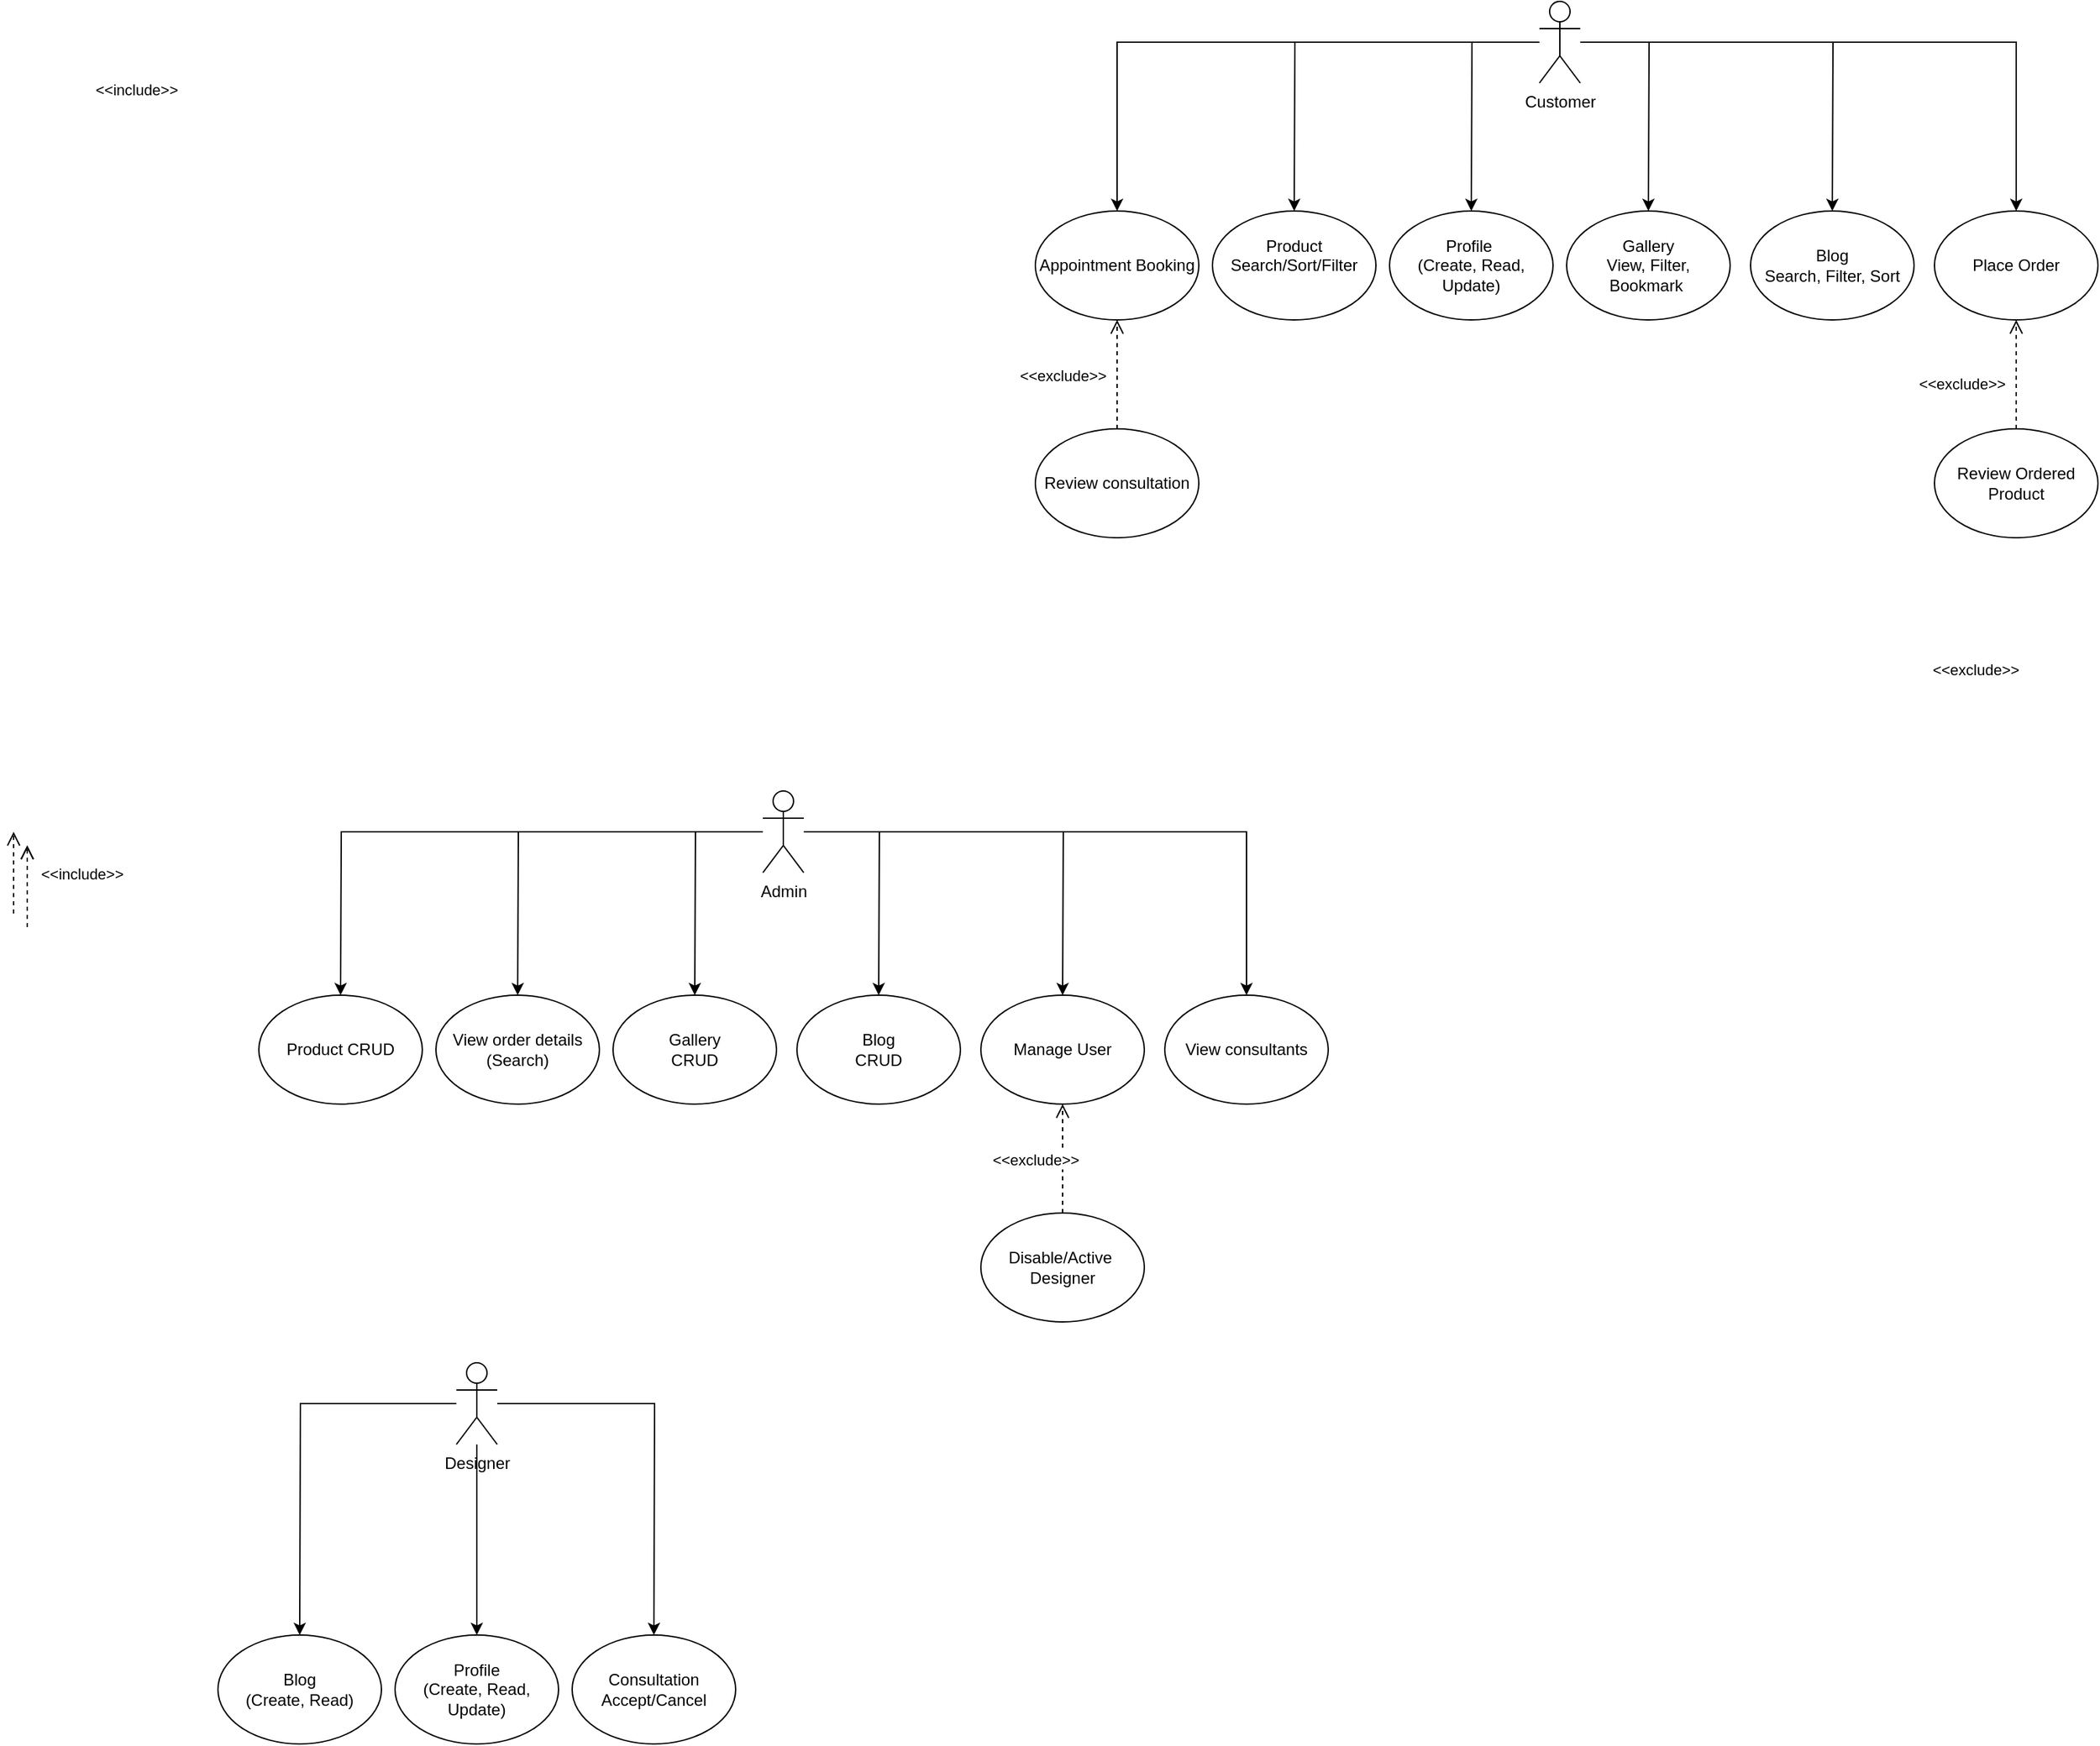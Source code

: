 <mxfile version="24.7.15">
  <diagram name="Page-1" id="iBDs6v3_dnTy8JfgTPV6">
    <mxGraphModel dx="1691" dy="1546" grid="1" gridSize="10" guides="1" tooltips="1" connect="1" arrows="1" fold="1" page="1" pageScale="1" pageWidth="850" pageHeight="1100" math="0" shadow="0">
      <root>
        <mxCell id="0" />
        <mxCell id="1" parent="0" />
        <mxCell id="S30HmlT3fCBCeUfr8exj-2" value="" style="edgeStyle=orthogonalEdgeStyle;rounded=0;orthogonalLoop=1;jettySize=auto;html=1;" edge="1" parent="1" source="_qEw-VTvu6cOcD2FWl5k-2">
          <mxGeometry relative="1" as="geometry">
            <mxPoint x="230" y="520" as="targetPoint" />
          </mxGeometry>
        </mxCell>
        <mxCell id="S30HmlT3fCBCeUfr8exj-4" value="" style="edgeStyle=orthogonalEdgeStyle;rounded=0;orthogonalLoop=1;jettySize=auto;html=1;" edge="1" parent="1" source="_qEw-VTvu6cOcD2FWl5k-2">
          <mxGeometry relative="1" as="geometry">
            <mxPoint x="-40" y="520" as="targetPoint" />
          </mxGeometry>
        </mxCell>
        <mxCell id="S30HmlT3fCBCeUfr8exj-6" value="" style="edgeStyle=orthogonalEdgeStyle;rounded=0;orthogonalLoop=1;jettySize=auto;html=1;" edge="1" parent="1" source="_qEw-VTvu6cOcD2FWl5k-2">
          <mxGeometry relative="1" as="geometry">
            <mxPoint x="95" y="520" as="targetPoint" />
          </mxGeometry>
        </mxCell>
        <mxCell id="S30HmlT3fCBCeUfr8exj-9" value="" style="edgeStyle=orthogonalEdgeStyle;rounded=0;orthogonalLoop=1;jettySize=auto;html=1;" edge="1" parent="1" source="_qEw-VTvu6cOcD2FWl5k-2" target="S30HmlT3fCBCeUfr8exj-29">
          <mxGeometry relative="1" as="geometry">
            <mxPoint x="365" y="520" as="targetPoint" />
          </mxGeometry>
        </mxCell>
        <mxCell id="S30HmlT3fCBCeUfr8exj-13" value="" style="edgeStyle=orthogonalEdgeStyle;rounded=0;orthogonalLoop=1;jettySize=auto;html=1;" edge="1" parent="1" source="_qEw-VTvu6cOcD2FWl5k-2">
          <mxGeometry relative="1" as="geometry">
            <mxPoint x="-170" y="520" as="targetPoint" />
          </mxGeometry>
        </mxCell>
        <mxCell id="S30HmlT3fCBCeUfr8exj-15" value="" style="edgeStyle=orthogonalEdgeStyle;rounded=0;orthogonalLoop=1;jettySize=auto;html=1;strokeColor=default;" edge="1" parent="1" source="_qEw-VTvu6cOcD2FWl5k-2">
          <mxGeometry relative="1" as="geometry">
            <mxPoint x="-300" y="520" as="targetPoint" />
          </mxGeometry>
        </mxCell>
        <mxCell id="_qEw-VTvu6cOcD2FWl5k-2" value="Admin" style="shape=umlActor;verticalLabelPosition=bottom;verticalAlign=top;html=1;outlineConnect=0;" parent="1" vertex="1">
          <mxGeometry x="10" y="370" width="30" height="60" as="geometry" />
        </mxCell>
        <mxCell id="S30HmlT3fCBCeUfr8exj-17" value="Product&amp;nbsp;&lt;span style=&quot;background-color: initial;&quot;&gt;CRUD&lt;/span&gt;" style="ellipse;whiteSpace=wrap;html=1;" vertex="1" parent="1">
          <mxGeometry x="-360" y="520" width="120" height="80" as="geometry" />
        </mxCell>
        <mxCell id="S30HmlT3fCBCeUfr8exj-18" value="View order details&lt;div&gt;(Search)&lt;/div&gt;" style="ellipse;whiteSpace=wrap;html=1;" vertex="1" parent="1">
          <mxGeometry x="-230" y="520" width="120" height="80" as="geometry" />
        </mxCell>
        <mxCell id="S30HmlT3fCBCeUfr8exj-19" value="&lt;div&gt;Gallery&lt;/div&gt;CRUD" style="ellipse;whiteSpace=wrap;html=1;" vertex="1" parent="1">
          <mxGeometry x="-100" y="520" width="120" height="80" as="geometry" />
        </mxCell>
        <mxCell id="S30HmlT3fCBCeUfr8exj-20" value="Blog&lt;div&gt;CRUD&lt;/div&gt;" style="ellipse;whiteSpace=wrap;html=1;" vertex="1" parent="1">
          <mxGeometry x="35" y="520" width="120" height="80" as="geometry" />
        </mxCell>
        <mxCell id="S30HmlT3fCBCeUfr8exj-21" value="Manage User" style="ellipse;whiteSpace=wrap;html=1;" vertex="1" parent="1">
          <mxGeometry x="170" y="520" width="120" height="80" as="geometry" />
        </mxCell>
        <mxCell id="S30HmlT3fCBCeUfr8exj-22" value="Disable/Active&amp;nbsp;&lt;div&gt;Designer&lt;/div&gt;" style="ellipse;whiteSpace=wrap;html=1;" vertex="1" parent="1">
          <mxGeometry x="170" y="680" width="120" height="80" as="geometry" />
        </mxCell>
        <mxCell id="S30HmlT3fCBCeUfr8exj-25" value="&amp;lt;&amp;lt;include&amp;gt;&amp;gt;" style="html=1;verticalAlign=bottom;endArrow=open;dashed=1;endSize=8;curved=0;rounded=0;entryX=0.5;entryY=1;entryDx=0;entryDy=0;exitX=0.5;exitY=0;exitDx=0;exitDy=0;" edge="1" parent="1" source="S30HmlT3fCBCeUfr8exj-22" target="S30HmlT3fCBCeUfr8exj-21">
          <mxGeometry x="1" y="738" relative="1" as="geometry">
            <mxPoint x="230" y="700" as="sourcePoint" />
            <mxPoint x="160" y="650" as="targetPoint" />
            <mxPoint x="18" y="-160" as="offset" />
          </mxGeometry>
        </mxCell>
        <mxCell id="S30HmlT3fCBCeUfr8exj-26" value="&amp;lt;&amp;lt;exclude&amp;gt;&amp;gt;" style="html=1;verticalAlign=bottom;endArrow=open;dashed=1;endSize=8;curved=0;rounded=0;exitX=0.5;exitY=0;exitDx=0;exitDy=0;" edge="1" parent="1">
          <mxGeometry x="1" y="-1465" relative="1" as="geometry">
            <mxPoint x="-540" y="460" as="sourcePoint" />
            <mxPoint x="-540" y="400" as="targetPoint" />
            <mxPoint x="-35" y="-320" as="offset" />
          </mxGeometry>
        </mxCell>
        <mxCell id="S30HmlT3fCBCeUfr8exj-29" value="View consultants" style="ellipse;whiteSpace=wrap;html=1;" vertex="1" parent="1">
          <mxGeometry x="305" y="520" width="120" height="80" as="geometry" />
        </mxCell>
        <mxCell id="S30HmlT3fCBCeUfr8exj-34" value="" style="edgeStyle=orthogonalEdgeStyle;rounded=0;orthogonalLoop=1;jettySize=auto;html=1;" edge="1" parent="1" source="S30HmlT3fCBCeUfr8exj-39">
          <mxGeometry relative="1" as="geometry">
            <mxPoint x="-70" y="990" as="targetPoint" />
          </mxGeometry>
        </mxCell>
        <mxCell id="S30HmlT3fCBCeUfr8exj-37" value="" style="edgeStyle=orthogonalEdgeStyle;rounded=0;orthogonalLoop=1;jettySize=auto;html=1;" edge="1" parent="1" source="S30HmlT3fCBCeUfr8exj-39">
          <mxGeometry relative="1" as="geometry">
            <mxPoint x="-200" y="990" as="targetPoint" />
          </mxGeometry>
        </mxCell>
        <mxCell id="S30HmlT3fCBCeUfr8exj-38" value="" style="edgeStyle=orthogonalEdgeStyle;rounded=0;orthogonalLoop=1;jettySize=auto;html=1;strokeColor=default;" edge="1" parent="1" source="S30HmlT3fCBCeUfr8exj-39">
          <mxGeometry relative="1" as="geometry">
            <mxPoint x="-330" y="990" as="targetPoint" />
          </mxGeometry>
        </mxCell>
        <mxCell id="S30HmlT3fCBCeUfr8exj-39" value="Designer" style="shape=umlActor;verticalLabelPosition=bottom;verticalAlign=top;html=1;outlineConnect=0;" vertex="1" parent="1">
          <mxGeometry x="-215" y="790" width="30" height="60" as="geometry" />
        </mxCell>
        <mxCell id="S30HmlT3fCBCeUfr8exj-40" value="Profile&lt;div&gt;(Create, Read, Update)&lt;/div&gt;" style="ellipse;whiteSpace=wrap;html=1;" vertex="1" parent="1">
          <mxGeometry x="-260" y="990" width="120" height="80" as="geometry" />
        </mxCell>
        <mxCell id="S30HmlT3fCBCeUfr8exj-41" value="Consultation&lt;div&gt;&lt;/div&gt;&lt;div&gt;Accept/Cancel&lt;/div&gt;" style="ellipse;whiteSpace=wrap;html=1;" vertex="1" parent="1">
          <mxGeometry x="-130" y="990" width="120" height="80" as="geometry" />
        </mxCell>
        <mxCell id="S30HmlT3fCBCeUfr8exj-47" value="Blog&lt;div&gt;(Create, Read)&lt;/div&gt;" style="ellipse;whiteSpace=wrap;html=1;" vertex="1" parent="1">
          <mxGeometry x="-390" y="990" width="120" height="80" as="geometry" />
        </mxCell>
        <mxCell id="S30HmlT3fCBCeUfr8exj-64" value="" style="edgeStyle=orthogonalEdgeStyle;rounded=0;orthogonalLoop=1;jettySize=auto;html=1;" edge="1" parent="1" source="S30HmlT3fCBCeUfr8exj-69">
          <mxGeometry relative="1" as="geometry">
            <mxPoint x="660" y="-56" as="targetPoint" />
          </mxGeometry>
        </mxCell>
        <mxCell id="S30HmlT3fCBCeUfr8exj-65" value="" style="edgeStyle=orthogonalEdgeStyle;rounded=0;orthogonalLoop=1;jettySize=auto;html=1;" edge="1" parent="1" source="S30HmlT3fCBCeUfr8exj-69">
          <mxGeometry relative="1" as="geometry">
            <mxPoint x="795" y="-56" as="targetPoint" />
          </mxGeometry>
        </mxCell>
        <mxCell id="S30HmlT3fCBCeUfr8exj-67" value="" style="edgeStyle=orthogonalEdgeStyle;rounded=0;orthogonalLoop=1;jettySize=auto;html=1;" edge="1" parent="1" source="S30HmlT3fCBCeUfr8exj-69">
          <mxGeometry relative="1" as="geometry">
            <mxPoint x="530" y="-56" as="targetPoint" />
          </mxGeometry>
        </mxCell>
        <mxCell id="S30HmlT3fCBCeUfr8exj-68" value="" style="edgeStyle=orthogonalEdgeStyle;rounded=0;orthogonalLoop=1;jettySize=auto;html=1;strokeColor=default;" edge="1" parent="1" source="S30HmlT3fCBCeUfr8exj-69">
          <mxGeometry relative="1" as="geometry">
            <mxPoint x="400" y="-56" as="targetPoint" />
          </mxGeometry>
        </mxCell>
        <mxCell id="S30HmlT3fCBCeUfr8exj-82" value="" style="edgeStyle=orthogonalEdgeStyle;rounded=0;orthogonalLoop=1;jettySize=auto;html=1;entryX=0.5;entryY=0;entryDx=0;entryDy=0;" edge="1" parent="1" source="S30HmlT3fCBCeUfr8exj-69" target="S30HmlT3fCBCeUfr8exj-83">
          <mxGeometry relative="1" as="geometry">
            <mxPoint x="950" y="-56" as="targetPoint" />
          </mxGeometry>
        </mxCell>
        <mxCell id="S30HmlT3fCBCeUfr8exj-89" value="" style="edgeStyle=orthogonalEdgeStyle;rounded=0;orthogonalLoop=1;jettySize=auto;html=1;" edge="1" parent="1" source="S30HmlT3fCBCeUfr8exj-69" target="S30HmlT3fCBCeUfr8exj-90">
          <mxGeometry relative="1" as="geometry">
            <mxPoint x="260" y="-56" as="targetPoint" />
          </mxGeometry>
        </mxCell>
        <mxCell id="S30HmlT3fCBCeUfr8exj-69" value="Customer" style="shape=umlActor;verticalLabelPosition=bottom;verticalAlign=top;html=1;outlineConnect=0;" vertex="1" parent="1">
          <mxGeometry x="580" y="-210" width="30" height="60" as="geometry" />
        </mxCell>
        <mxCell id="S30HmlT3fCBCeUfr8exj-70" value="Product&lt;div&gt;Search/Sort/Filter&lt;/div&gt;&lt;div&gt;&lt;br&gt;&lt;/div&gt;" style="ellipse;whiteSpace=wrap;html=1;" vertex="1" parent="1">
          <mxGeometry x="340" y="-56" width="120" height="80" as="geometry" />
        </mxCell>
        <mxCell id="S30HmlT3fCBCeUfr8exj-71" value="Profile&amp;nbsp;&lt;div&gt;(Create, Read, Update)&lt;/div&gt;" style="ellipse;whiteSpace=wrap;html=1;" vertex="1" parent="1">
          <mxGeometry x="470" y="-56" width="120" height="80" as="geometry" />
        </mxCell>
        <mxCell id="S30HmlT3fCBCeUfr8exj-72" value="&lt;div&gt;Gallery&lt;/div&gt;&lt;div&gt;&lt;span style=&quot;background-color: initial;&quot;&gt;View, Filter, Bookmark&amp;nbsp;&lt;/span&gt;&lt;/div&gt;" style="ellipse;whiteSpace=wrap;html=1;" vertex="1" parent="1">
          <mxGeometry x="600" y="-56" width="120" height="80" as="geometry" />
        </mxCell>
        <mxCell id="S30HmlT3fCBCeUfr8exj-73" value="Blog&lt;div&gt;Search, Filter, Sort&lt;/div&gt;" style="ellipse;whiteSpace=wrap;html=1;" vertex="1" parent="1">
          <mxGeometry x="735" y="-56" width="120" height="80" as="geometry" />
        </mxCell>
        <mxCell id="S30HmlT3fCBCeUfr8exj-75" value="Review Ordered Product" style="ellipse;whiteSpace=wrap;html=1;" vertex="1" parent="1">
          <mxGeometry x="870" y="104" width="120" height="80" as="geometry" />
        </mxCell>
        <mxCell id="S30HmlT3fCBCeUfr8exj-76" value="&amp;lt;&amp;lt;exclude&amp;gt;&amp;gt;" style="html=1;verticalAlign=bottom;endArrow=open;dashed=1;endSize=8;curved=0;rounded=0;entryX=0.5;entryY=1;entryDx=0;entryDy=0;exitX=0.5;exitY=0;exitDx=0;exitDy=0;" edge="1" parent="1" source="S30HmlT3fCBCeUfr8exj-75" target="S30HmlT3fCBCeUfr8exj-83">
          <mxGeometry x="-0.25" y="700" relative="1" as="geometry">
            <mxPoint x="930" y="148" as="sourcePoint" />
            <mxPoint x="930" y="48" as="targetPoint" />
            <mxPoint as="offset" />
          </mxGeometry>
        </mxCell>
        <mxCell id="S30HmlT3fCBCeUfr8exj-83" value="Place Order" style="ellipse;whiteSpace=wrap;html=1;" vertex="1" parent="1">
          <mxGeometry x="870" y="-56" width="120" height="80" as="geometry" />
        </mxCell>
        <mxCell id="S30HmlT3fCBCeUfr8exj-85" value="&amp;lt;&amp;lt;exclude&amp;gt;&amp;gt;" style="html=1;verticalAlign=bottom;endArrow=open;dashed=1;endSize=8;curved=0;rounded=0;exitX=0.5;exitY=0;exitDx=0;exitDy=0;" edge="1" parent="1">
          <mxGeometry x="-1" y="-762" relative="1" as="geometry">
            <mxPoint x="-530" y="470" as="sourcePoint" />
            <mxPoint x="-530" y="410" as="targetPoint" />
            <mxPoint x="-22" y="180" as="offset" />
          </mxGeometry>
        </mxCell>
        <mxCell id="S30HmlT3fCBCeUfr8exj-90" value="Appointment Booking" style="ellipse;whiteSpace=wrap;html=1;" vertex="1" parent="1">
          <mxGeometry x="210" y="-56" width="120" height="80" as="geometry" />
        </mxCell>
        <mxCell id="S30HmlT3fCBCeUfr8exj-94" value="Review consultation" style="ellipse;whiteSpace=wrap;html=1;" vertex="1" parent="1">
          <mxGeometry x="210" y="104" width="120" height="80" as="geometry" />
        </mxCell>
        <mxCell id="S30HmlT3fCBCeUfr8exj-95" value="&amp;lt;&amp;lt;include&amp;gt;&amp;gt;" style="html=1;verticalAlign=bottom;endArrow=open;dashed=1;endSize=8;curved=0;rounded=0;" edge="1" parent="1" source="S30HmlT3fCBCeUfr8exj-94" target="S30HmlT3fCBCeUfr8exj-90">
          <mxGeometry x="1" y="738" relative="1" as="geometry">
            <mxPoint x="269.5" y="104" as="sourcePoint" />
            <mxPoint x="269.5" y="24" as="targetPoint" />
            <mxPoint x="18" y="-160" as="offset" />
          </mxGeometry>
        </mxCell>
        <mxCell id="S30HmlT3fCBCeUfr8exj-97" value="&amp;lt;&amp;lt;exclude&amp;gt;&amp;gt;" style="html=1;verticalAlign=bottom;endArrow=open;dashed=1;endSize=8;curved=0;rounded=0;exitX=0.5;exitY=0;exitDx=0;exitDy=0;" edge="1" parent="1">
          <mxGeometry x="1" y="-1435" relative="1" as="geometry">
            <mxPoint x="-530" y="470" as="sourcePoint" />
            <mxPoint x="-530" y="410" as="targetPoint" />
            <mxPoint x="-5" y="-120" as="offset" />
          </mxGeometry>
        </mxCell>
      </root>
    </mxGraphModel>
  </diagram>
</mxfile>
